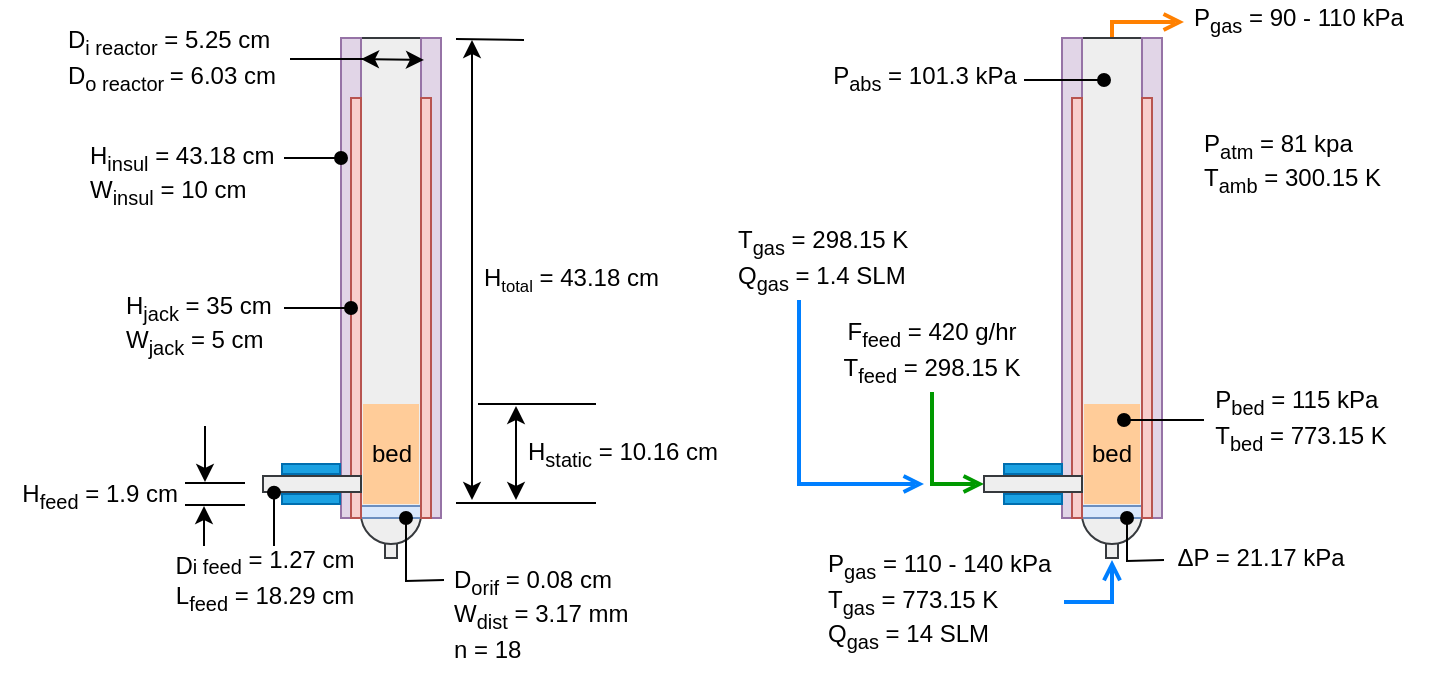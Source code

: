 <mxfile version="10.6.7" type="device"><diagram id="4ad51fd3-70ff-a4e5-f677-8db5c6e52edb" name="Page-1"><mxGraphModel dx="898" dy="662" grid="1" gridSize="10" guides="1" tooltips="1" connect="1" arrows="1" fold="1" page="1" pageScale="1" pageWidth="850" pageHeight="1100" background="#ffffff" math="0" shadow="0"><root><mxCell id="0"/><mxCell id="1" parent="0"/><mxCell id="55" style="edgeStyle=orthogonalEdgeStyle;rounded=0;html=1;exitX=0.5;exitY=0;endArrow=open;endFill=0;jettySize=auto;orthogonalLoop=1;fontSize=12;strokeColor=#FF8000;strokeWidth=2;" parent="1" edge="1"><mxGeometry relative="1" as="geometry"><Array as="points"><mxPoint x="564" y="21"/></Array><mxPoint x="600" y="21" as="targetPoint"/><mxPoint x="564" y="31" as="sourcePoint"/></mxGeometry></mxCell><mxCell id="58" style="edgeStyle=orthogonalEdgeStyle;rounded=0;html=1;entryX=0;entryY=0.5;startArrow=none;startFill=0;endArrow=open;endFill=0;jettySize=auto;orthogonalLoop=1;fontSize=12;exitX=0.5;exitY=1;fillColor=#ffcccc;strokeColor=#009900;strokeWidth=2;entryDx=0;entryDy=0;" parent="1" source="87" target="SjEWDNqRwHLaJAP08Qvx-151" edge="1"><mxGeometry relative="1" as="geometry"><mxPoint x="377" y="-256.882" as="sourcePoint"/></mxGeometry></mxCell><mxCell id="83" value="&lt;div style=&quot;text-align: left&quot;&gt;P&lt;sub&gt;gas&lt;/sub&gt;&amp;nbsp;= 90 - 110 kPa&lt;/div&gt;" style="text;html=1;strokeColor=none;fillColor=none;align=left;verticalAlign=middle;whiteSpace=wrap;rounded=0;fontSize=12;" parent="1" vertex="1"><mxGeometry x="603" y="10" width="122" height="20" as="geometry"/></mxCell><mxCell id="87" value="F&lt;sub&gt;feed&lt;/sub&gt;&amp;nbsp;= 420 g/hr&lt;br&gt;T&lt;sub&gt;feed&lt;/sub&gt;&amp;nbsp;= 298.15 K&lt;br&gt;" style="text;html=1;strokeColor=none;fillColor=none;align=center;verticalAlign=bottom;whiteSpace=wrap;rounded=0;fontSize=12;" parent="1" vertex="1"><mxGeometry x="414" y="170" width="120" height="36" as="geometry"/></mxCell><mxCell id="88" value="P&lt;sub&gt;gas&lt;/sub&gt;&amp;nbsp;= 110 - 140 kPa&lt;br&gt;T&lt;sub&gt;gas&lt;/sub&gt;&amp;nbsp;= 773.15 K&lt;br&gt;Q&lt;sub&gt;gas&lt;/sub&gt;&amp;nbsp;= 14 SLM&lt;br&gt;" style="text;html=1;strokeColor=none;fillColor=none;align=left;verticalAlign=middle;whiteSpace=wrap;rounded=0;fontSize=12;" parent="1" vertex="1"><mxGeometry x="420" y="285" width="120" height="52" as="geometry"/></mxCell><mxCell id="SjEWDNqRwHLaJAP08Qvx-155" style="edgeStyle=orthogonalEdgeStyle;rounded=0;orthogonalLoop=1;jettySize=auto;html=1;exitX=0.25;exitY=1;exitDx=0;exitDy=0;endArrow=open;endFill=0;strokeColor=#007FFF;strokeWidth=2;fontSize=12;" parent="1" source="T4UXNO0-VUE7IAKGCVnR-90" edge="1"><mxGeometry relative="1" as="geometry"><mxPoint x="470" y="252" as="targetPoint"/><Array as="points"><mxPoint x="408" y="252"/></Array><mxPoint x="407.833" y="149.667" as="sourcePoint"/></mxGeometry></mxCell><mxCell id="T4UXNO0-VUE7IAKGCVnR-90" value="T&lt;sub&gt;gas&lt;/sub&gt;&amp;nbsp;= 298.15 K&lt;br&gt;Q&lt;sub&gt;gas&lt;/sub&gt;&amp;nbsp;= 1.4 SLM&lt;br&gt;" style="text;html=1;strokeColor=none;fillColor=none;align=left;verticalAlign=bottom;whiteSpace=wrap;rounded=0;fontSize=12;" parent="1" vertex="1"><mxGeometry x="375" y="120" width="130" height="40" as="geometry"/></mxCell><mxCell id="SjEWDNqRwHLaJAP08Qvx-96" value="&lt;div style=&quot;text-align: left&quot;&gt;D&lt;sub&gt;i reactor&lt;/sub&gt;&amp;nbsp;= 5.25 cm&lt;/div&gt;&lt;div style=&quot;text-align: left&quot;&gt;D&lt;sub&gt;o reactor&amp;nbsp;&lt;/sub&gt;= 6.03 cm&lt;/div&gt;" style="text;html=1;strokeColor=none;fillColor=none;align=left;verticalAlign=middle;whiteSpace=wrap;rounded=0;fontSize=12;" parent="1" vertex="1"><mxGeometry x="40" y="20" width="113" height="39" as="geometry"/></mxCell><mxCell id="SjEWDNqRwHLaJAP08Qvx-137" style="rounded=0;orthogonalLoop=1;jettySize=auto;html=1;exitX=0.5;exitY=0;exitDx=0;exitDy=0;entryX=0.25;entryY=1;entryDx=0;entryDy=0;endArrow=oval;endFill=1;fontSize=12;" parent="1" edge="1"><mxGeometry relative="1" as="geometry"><mxPoint x="353" y="610" as="sourcePoint"/></mxGeometry></mxCell><mxCell id="90" style="edgeStyle=orthogonalEdgeStyle;rounded=0;html=1;exitX=1;exitY=0.5;startArrow=none;startFill=0;endArrow=open;endFill=0;endSize=6;jettySize=auto;orthogonalLoop=1;fontSize=12;fillColor=#0050ef;strokeColor=#007FFF;strokeWidth=2;exitDx=0;exitDy=0;" parent="1" source="88" edge="1"><mxGeometry relative="1" as="geometry"><mxPoint x="540" y="340" as="sourcePoint"/><mxPoint x="564" y="290" as="targetPoint"/></mxGeometry></mxCell><mxCell id="SjEWDNqRwHLaJAP08Qvx-93" value="" style="rounded=0;whiteSpace=wrap;html=1;fillColor=#eeeeee;strokeColor=#36393d;" parent="1" vertex="1"><mxGeometry x="200.5" y="279" width="6" height="10" as="geometry"/></mxCell><mxCell id="SjEWDNqRwHLaJAP08Qvx-90" value="" style="ellipse;whiteSpace=wrap;html=1;aspect=fixed;fillColor=#eeeeee;strokeColor=#36393d;" parent="1" vertex="1"><mxGeometry x="188.5" y="252" width="30" height="30" as="geometry"/></mxCell><mxCell id="hAbOn82u2YmF8EZEdSJt-90" value="" style="rounded=0;whiteSpace=wrap;html=1;fillColor=#eeeeee;strokeColor=#36393d;" parent="1" vertex="1"><mxGeometry x="188.5" y="29" width="30" height="240" as="geometry"/></mxCell><mxCell id="hAbOn82u2YmF8EZEdSJt-91" value="" style="rounded=0;whiteSpace=wrap;html=1;fillColor=#e1d5e7;strokeColor=#9673a6;" parent="1" vertex="1"><mxGeometry x="218.5" y="29" width="10" height="240" as="geometry"/></mxCell><mxCell id="hAbOn82u2YmF8EZEdSJt-92" value="" style="rounded=0;whiteSpace=wrap;html=1;fillColor=#e1d5e7;strokeColor=#9673a6;" parent="1" vertex="1"><mxGeometry x="178.5" y="29" width="10" height="240" as="geometry"/></mxCell><mxCell id="hAbOn82u2YmF8EZEdSJt-93" value="" style="rounded=0;whiteSpace=wrap;html=1;fillColor=#dae8fc;fontSize=12;align=left;strokeColor=#6c8ebf;" parent="1" vertex="1"><mxGeometry x="188.5" y="263" width="30" height="6" as="geometry"/></mxCell><mxCell id="hAbOn82u2YmF8EZEdSJt-95" value="" style="rounded=0;whiteSpace=wrap;html=1;fillColor=#f8cecc;strokeColor=#b85450;" parent="1" vertex="1"><mxGeometry x="218.5" y="59" width="5" height="210" as="geometry"/></mxCell><mxCell id="hAbOn82u2YmF8EZEdSJt-96" value="" style="rounded=0;whiteSpace=wrap;html=1;fillColor=#f8cecc;strokeColor=#b85450;" parent="1" vertex="1"><mxGeometry x="183.5" y="59" width="5" height="210" as="geometry"/></mxCell><mxCell id="hAbOn82u2YmF8EZEdSJt-97" value="bed" style="rounded=0;whiteSpace=wrap;html=1;fontSize=12;align=center;fillColor=#FFCC99;strokeColor=none;" parent="1" vertex="1"><mxGeometry x="189.5" y="212" width="28" height="50" as="geometry"/></mxCell><mxCell id="hAbOn82u2YmF8EZEdSJt-98" value="" style="rounded=0;whiteSpace=wrap;html=1;fillColor=#eeeeee;strokeColor=#36393d;" parent="1" vertex="1"><mxGeometry x="139.5" y="248" width="49" height="8" as="geometry"/></mxCell><mxCell id="SjEWDNqRwHLaJAP08Qvx-142" value="" style="rounded=0;whiteSpace=wrap;html=1;fillColor=#eeeeee;strokeColor=#36393d;" parent="1" vertex="1"><mxGeometry x="561" y="279" width="6" height="10" as="geometry"/></mxCell><mxCell id="SjEWDNqRwHLaJAP08Qvx-143" value="" style="ellipse;whiteSpace=wrap;html=1;aspect=fixed;fillColor=#eeeeee;strokeColor=#36393d;" parent="1" vertex="1"><mxGeometry x="549" y="252" width="30" height="30" as="geometry"/></mxCell><mxCell id="SjEWDNqRwHLaJAP08Qvx-144" value="" style="rounded=0;whiteSpace=wrap;html=1;fillColor=#eeeeee;strokeColor=#36393d;" parent="1" vertex="1"><mxGeometry x="549" y="29" width="30" height="240" as="geometry"/></mxCell><mxCell id="SjEWDNqRwHLaJAP08Qvx-145" value="" style="rounded=0;whiteSpace=wrap;html=1;fillColor=#e1d5e7;strokeColor=#9673a6;" parent="1" vertex="1"><mxGeometry x="579" y="29" width="10" height="240" as="geometry"/></mxCell><mxCell id="SjEWDNqRwHLaJAP08Qvx-146" value="" style="rounded=0;whiteSpace=wrap;html=1;fillColor=#e1d5e7;strokeColor=#9673a6;" parent="1" vertex="1"><mxGeometry x="539" y="29" width="10" height="240" as="geometry"/></mxCell><mxCell id="SjEWDNqRwHLaJAP08Qvx-147" value="" style="rounded=0;whiteSpace=wrap;html=1;fillColor=#dae8fc;fontSize=12;align=left;strokeColor=#6c8ebf;" parent="1" vertex="1"><mxGeometry x="549" y="263" width="30" height="6" as="geometry"/></mxCell><mxCell id="SjEWDNqRwHLaJAP08Qvx-148" value="" style="rounded=0;whiteSpace=wrap;html=1;fillColor=#f8cecc;strokeColor=#b85450;" parent="1" vertex="1"><mxGeometry x="579" y="59" width="5" height="210" as="geometry"/></mxCell><mxCell id="SjEWDNqRwHLaJAP08Qvx-149" value="" style="rounded=0;whiteSpace=wrap;html=1;fillColor=#f8cecc;strokeColor=#b85450;" parent="1" vertex="1"><mxGeometry x="544" y="59" width="5" height="210" as="geometry"/></mxCell><mxCell id="SjEWDNqRwHLaJAP08Qvx-150" value="bed" style="rounded=0;whiteSpace=wrap;html=1;fontSize=12;align=center;fillColor=#FFCC99;strokeColor=none;" parent="1" vertex="1"><mxGeometry x="550" y="212" width="28" height="50" as="geometry"/></mxCell><mxCell id="SjEWDNqRwHLaJAP08Qvx-151" value="" style="rounded=0;whiteSpace=wrap;html=1;fillColor=#eeeeee;strokeColor=#36393d;" parent="1" vertex="1"><mxGeometry x="500" y="248" width="49" height="8" as="geometry"/></mxCell><mxCell id="lckenigirCeKDrySa6JL-90" value="" style="rounded=0;whiteSpace=wrap;html=1;fillColor=#1ba1e2;strokeColor=#006EAF;fontColor=#ffffff;" parent="1" vertex="1"><mxGeometry x="149" y="242" width="29" height="5" as="geometry"/></mxCell><mxCell id="lckenigirCeKDrySa6JL-91" value="" style="rounded=0;whiteSpace=wrap;html=1;fillColor=#1ba1e2;strokeColor=#006EAF;fontColor=#ffffff;" parent="1" vertex="1"><mxGeometry x="149" y="257" width="29" height="5" as="geometry"/></mxCell><mxCell id="lckenigirCeKDrySa6JL-97" value="" style="rounded=0;whiteSpace=wrap;html=1;fillColor=#1ba1e2;strokeColor=#006EAF;fontColor=#ffffff;" parent="1" vertex="1"><mxGeometry x="510" y="257" width="29" height="5" as="geometry"/></mxCell><mxCell id="lckenigirCeKDrySa6JL-98" value="" style="rounded=0;whiteSpace=wrap;html=1;fillColor=#1ba1e2;strokeColor=#006EAF;fontColor=#ffffff;" parent="1" vertex="1"><mxGeometry x="510" y="242" width="29" height="5" as="geometry"/></mxCell><mxCell id="FqHIXe7e8ZDPHWaRz5Nm-90" value="" style="endArrow=classic;startArrow=classic;html=1;" edge="1" parent="1"><mxGeometry width="50" height="50" relative="1" as="geometry"><mxPoint x="188.5" y="39.5" as="sourcePoint"/><mxPoint x="220" y="40" as="targetPoint"/></mxGeometry></mxCell><mxCell id="FqHIXe7e8ZDPHWaRz5Nm-93" style="edgeStyle=orthogonalEdgeStyle;rounded=0;orthogonalLoop=1;jettySize=auto;html=1;exitX=1;exitY=0.5;exitDx=0;exitDy=0;entryX=1.267;entryY=0.044;entryDx=0;entryDy=0;entryPerimeter=0;endArrow=none;endFill=0;" edge="1" parent="1" source="SjEWDNqRwHLaJAP08Qvx-96" target="hAbOn82u2YmF8EZEdSJt-92"><mxGeometry relative="1" as="geometry"/></mxCell><mxCell id="FqHIXe7e8ZDPHWaRz5Nm-94" value="" style="endArrow=none;html=1;" edge="1" parent="1"><mxGeometry width="50" height="50" relative="1" as="geometry"><mxPoint x="247" y="212" as="sourcePoint"/><mxPoint x="306" y="212" as="targetPoint"/></mxGeometry></mxCell><mxCell id="FqHIXe7e8ZDPHWaRz5Nm-95" value="" style="endArrow=none;html=1;" edge="1" parent="1"><mxGeometry width="50" height="50" relative="1" as="geometry"><mxPoint x="236" y="261.5" as="sourcePoint"/><mxPoint x="306" y="261.5" as="targetPoint"/></mxGeometry></mxCell><mxCell id="FqHIXe7e8ZDPHWaRz5Nm-96" value="" style="endArrow=classic;startArrow=classic;html=1;" edge="1" parent="1"><mxGeometry width="50" height="50" relative="1" as="geometry"><mxPoint x="266" y="260" as="sourcePoint"/><mxPoint x="266" y="213" as="targetPoint"/></mxGeometry></mxCell><mxCell id="FqHIXe7e8ZDPHWaRz5Nm-97" value="H&lt;sub&gt;static&lt;/sub&gt;&amp;nbsp;= 10.16 cm" style="text;html=1;resizable=0;points=[];align=left;verticalAlign=middle;labelBackgroundColor=#ffffff;" vertex="1" connectable="0" parent="FqHIXe7e8ZDPHWaRz5Nm-96"><mxGeometry x="-0.03" y="1" relative="1" as="geometry"><mxPoint x="5" as="offset"/></mxGeometry></mxCell><mxCell id="FqHIXe7e8ZDPHWaRz5Nm-98" value="" style="endArrow=classic;startArrow=classic;html=1;" edge="1" parent="1"><mxGeometry width="50" height="50" relative="1" as="geometry"><mxPoint x="244" y="260" as="sourcePoint"/><mxPoint x="244" y="30" as="targetPoint"/></mxGeometry></mxCell><mxCell id="FqHIXe7e8ZDPHWaRz5Nm-99" value="H&lt;span style=&quot;font-size: 10px&quot;&gt;&lt;sub&gt;total&lt;/sub&gt;&lt;/span&gt;&amp;nbsp;= 43.18 cm" style="text;html=1;resizable=0;points=[];align=left;verticalAlign=middle;labelBackgroundColor=#ffffff;" vertex="1" connectable="0" parent="FqHIXe7e8ZDPHWaRz5Nm-98"><mxGeometry x="-0.03" y="1" relative="1" as="geometry"><mxPoint x="5" as="offset"/></mxGeometry></mxCell><mxCell id="FqHIXe7e8ZDPHWaRz5Nm-100" value="" style="endArrow=none;html=1;" edge="1" parent="1"><mxGeometry width="50" height="50" relative="1" as="geometry"><mxPoint x="236" y="29.5" as="sourcePoint"/><mxPoint x="270" y="30" as="targetPoint"/></mxGeometry></mxCell><mxCell id="FqHIXe7e8ZDPHWaRz5Nm-105" value="" style="endArrow=none;html=1;" edge="1" parent="1"><mxGeometry width="50" height="50" relative="1" as="geometry"><mxPoint x="100.5" y="251.5" as="sourcePoint"/><mxPoint x="130.5" y="251.5" as="targetPoint"/></mxGeometry></mxCell><mxCell id="FqHIXe7e8ZDPHWaRz5Nm-107" value="" style="endArrow=none;html=1;" edge="1" parent="1"><mxGeometry width="50" height="50" relative="1" as="geometry"><mxPoint x="100.5" y="262.5" as="sourcePoint"/><mxPoint x="130.5" y="262.5" as="targetPoint"/></mxGeometry></mxCell><mxCell id="FqHIXe7e8ZDPHWaRz5Nm-108" value="" style="endArrow=classic;html=1;verticalAlign=bottom;" edge="1" parent="1"><mxGeometry x="-1" y="-20" width="50" height="50" relative="1" as="geometry"><mxPoint x="110.5" y="223" as="sourcePoint"/><mxPoint x="110.5" y="251" as="targetPoint"/><mxPoint as="offset"/></mxGeometry></mxCell><mxCell id="FqHIXe7e8ZDPHWaRz5Nm-111" value="" style="endArrow=classic;html=1;" edge="1" parent="1"><mxGeometry width="50" height="50" relative="1" as="geometry"><mxPoint x="110" y="283" as="sourcePoint"/><mxPoint x="110" y="263" as="targetPoint"/></mxGeometry></mxCell><mxCell id="FqHIXe7e8ZDPHWaRz5Nm-113" value="H&lt;sub&gt;feed&lt;/sub&gt;&amp;nbsp;= 1.9 cm" style="text;html=1;resizable=0;points=[];autosize=1;align=right;verticalAlign=top;spacingTop=-4;" vertex="1" parent="1"><mxGeometry x="8" y="246.5" width="90" height="20" as="geometry"/></mxCell><mxCell id="FqHIXe7e8ZDPHWaRz5Nm-115" value="" style="endArrow=oval;html=1;entryX=0.25;entryY=1;entryDx=0;entryDy=0;endFill=1;" edge="1" parent="1"><mxGeometry width="50" height="50" relative="1" as="geometry"><mxPoint x="145" y="300" as="sourcePoint"/><mxPoint x="145" y="256.333" as="targetPoint"/></mxGeometry></mxCell><mxCell id="FqHIXe7e8ZDPHWaRz5Nm-116" value="&lt;sub&gt;&lt;span style=&quot;font-size: 12px&quot;&gt;D&lt;/span&gt;i feed&lt;/sub&gt;&amp;nbsp;= 1.27 cm&lt;br&gt;L&lt;sub&gt;feed&lt;/sub&gt;&amp;nbsp;= 18.29 cm&lt;br&gt;" style="text;html=1;resizable=0;points=[];align=center;verticalAlign=middle;labelBackgroundColor=#ffffff;" vertex="1" connectable="0" parent="FqHIXe7e8ZDPHWaRz5Nm-115"><mxGeometry x="-0.336" y="1" relative="1" as="geometry"><mxPoint x="-4" y="14" as="offset"/></mxGeometry></mxCell><mxCell id="FqHIXe7e8ZDPHWaRz5Nm-117" value="" style="endArrow=oval;html=1;endFill=1;entryX=0;entryY=0.25;entryDx=0;entryDy=0;" edge="1" parent="1" target="hAbOn82u2YmF8EZEdSJt-92"><mxGeometry width="50" height="50" relative="1" as="geometry"><mxPoint x="150" y="89" as="sourcePoint"/><mxPoint x="184" y="111" as="targetPoint"/></mxGeometry></mxCell><mxCell id="FqHIXe7e8ZDPHWaRz5Nm-119" value="H&lt;sub&gt;insul&lt;/sub&gt;&amp;nbsp;= 43.18 cm&lt;br&gt;W&lt;sub&gt;insul&lt;/sub&gt;&amp;nbsp;= 10 cm&lt;br&gt;" style="text;html=1;resizable=0;points=[];autosize=1;align=left;verticalAlign=top;spacingTop=-4;" vertex="1" parent="1"><mxGeometry x="51" y="78" width="98" height="40" as="geometry"/></mxCell><mxCell id="FqHIXe7e8ZDPHWaRz5Nm-120" value="" style="endArrow=oval;html=1;entryX=0;entryY=0.5;entryDx=0;entryDy=0;endFill=1;" edge="1" parent="1" target="hAbOn82u2YmF8EZEdSJt-96"><mxGeometry width="50" height="50" relative="1" as="geometry"><mxPoint x="150" y="164" as="sourcePoint"/><mxPoint x="125" y="135" as="targetPoint"/></mxGeometry></mxCell><mxCell id="FqHIXe7e8ZDPHWaRz5Nm-121" value="H&lt;sub&gt;jack&lt;/sub&gt;&amp;nbsp;= 35 cm&lt;br&gt;W&lt;sub&gt;jack&lt;/sub&gt;&amp;nbsp;= 5 cm&lt;br&gt;" style="text;html=1;resizable=0;points=[];autosize=1;align=left;verticalAlign=top;spacingTop=-4;" vertex="1" parent="1"><mxGeometry x="69" y="153" width="80" height="40" as="geometry"/></mxCell><mxCell id="FqHIXe7e8ZDPHWaRz5Nm-122" value="" style="endArrow=oval;html=1;entryX=0.75;entryY=1;entryDx=0;entryDy=0;endFill=1;edgeStyle=orthogonalEdgeStyle;rounded=0;" edge="1" parent="1" target="hAbOn82u2YmF8EZEdSJt-93"><mxGeometry width="50" height="50" relative="1" as="geometry"><mxPoint x="230" y="300" as="sourcePoint"/><mxPoint x="268.5" y="310" as="targetPoint"/></mxGeometry></mxCell><mxCell id="FqHIXe7e8ZDPHWaRz5Nm-123" value="D&lt;sub&gt;orif&lt;/sub&gt;&amp;nbsp;= 0.08 cm&lt;br&gt;W&lt;sub&gt;dist&lt;/sub&gt;&amp;nbsp;= 3.17 mm&lt;br&gt;n = 18&lt;br&gt;&lt;br&gt;" style="text;html=1;resizable=0;points=[];autosize=1;align=left;verticalAlign=top;spacingTop=-4;" vertex="1" parent="1"><mxGeometry x="233" y="290" width="100" height="51" as="geometry"/></mxCell><mxCell id="FqHIXe7e8ZDPHWaRz5Nm-124" value="" style="endArrow=oval;html=1;endFill=1;" edge="1" parent="1"><mxGeometry width="50" height="50" relative="1" as="geometry"><mxPoint x="520" y="50" as="sourcePoint"/><mxPoint x="560" y="50" as="targetPoint"/></mxGeometry></mxCell><mxCell id="FqHIXe7e8ZDPHWaRz5Nm-127" value="&lt;div style=&quot;text-align: right&quot;&gt;P&lt;sub&gt;abs&lt;/sub&gt;&amp;nbsp;= 101.3 kPa&lt;/div&gt;" style="text;html=1;resizable=0;points=[];align=center;verticalAlign=middle;labelBackgroundColor=#ffffff;" vertex="1" connectable="0" parent="FqHIXe7e8ZDPHWaRz5Nm-124"><mxGeometry x="-0.525" y="1" relative="1" as="geometry"><mxPoint x="-60" as="offset"/></mxGeometry></mxCell><mxCell id="FqHIXe7e8ZDPHWaRz5Nm-128" value="P&lt;sub&gt;atm&lt;/sub&gt;&amp;nbsp;= 81 kpa&lt;br&gt;T&lt;sub&gt;amb&lt;/sub&gt;&amp;nbsp;= 300.15 K&lt;br&gt;" style="text;html=1;resizable=0;points=[];autosize=1;align=left;verticalAlign=top;spacingTop=-4;" vertex="1" parent="1"><mxGeometry x="608" y="72" width="100" height="40" as="geometry"/></mxCell><mxCell id="FqHIXe7e8ZDPHWaRz5Nm-129" value="" style="endArrow=oval;html=1;endFill=1;entryX=0.714;entryY=0.16;entryDx=0;entryDy=0;entryPerimeter=0;" edge="1" parent="1" target="SjEWDNqRwHLaJAP08Qvx-150"><mxGeometry width="50" height="50" relative="1" as="geometry"><mxPoint x="610" y="220" as="sourcePoint"/><mxPoint x="713" y="212" as="targetPoint"/></mxGeometry></mxCell><mxCell id="FqHIXe7e8ZDPHWaRz5Nm-130" value="&lt;div style=&quot;text-align: left&quot;&gt;P&lt;sub&gt;bed&lt;/sub&gt;&amp;nbsp;= 115 kPa&lt;/div&gt;&lt;div style=&quot;text-align: left&quot;&gt;T&lt;sub&gt;bed&lt;/sub&gt;&amp;nbsp;= 773.15 K&lt;/div&gt;" style="text;html=1;resizable=0;points=[];align=center;verticalAlign=middle;labelBackgroundColor=#ffffff;" vertex="1" connectable="0" parent="FqHIXe7e8ZDPHWaRz5Nm-129"><mxGeometry x="-0.47" relative="1" as="geometry"><mxPoint x="58" as="offset"/></mxGeometry></mxCell><mxCell id="FqHIXe7e8ZDPHWaRz5Nm-131" value="" style="endArrow=oval;html=1;endFill=1;entryX=0.75;entryY=1;entryDx=0;entryDy=0;edgeStyle=orthogonalEdgeStyle;rounded=0;" edge="1" parent="1" target="SjEWDNqRwHLaJAP08Qvx-147"><mxGeometry width="50" height="50" relative="1" as="geometry"><mxPoint x="590" y="290" as="sourcePoint"/><mxPoint x="670" y="285" as="targetPoint"/></mxGeometry></mxCell><mxCell id="FqHIXe7e8ZDPHWaRz5Nm-132" value="ΔP = 21.17 kPa" style="text;html=1;resizable=0;points=[];align=center;verticalAlign=middle;labelBackgroundColor=#ffffff;" vertex="1" connectable="0" parent="FqHIXe7e8ZDPHWaRz5Nm-131"><mxGeometry x="-0.469" y="-2" relative="1" as="geometry"><mxPoint x="58" as="offset"/></mxGeometry></mxCell></root></mxGraphModel></diagram></mxfile>
